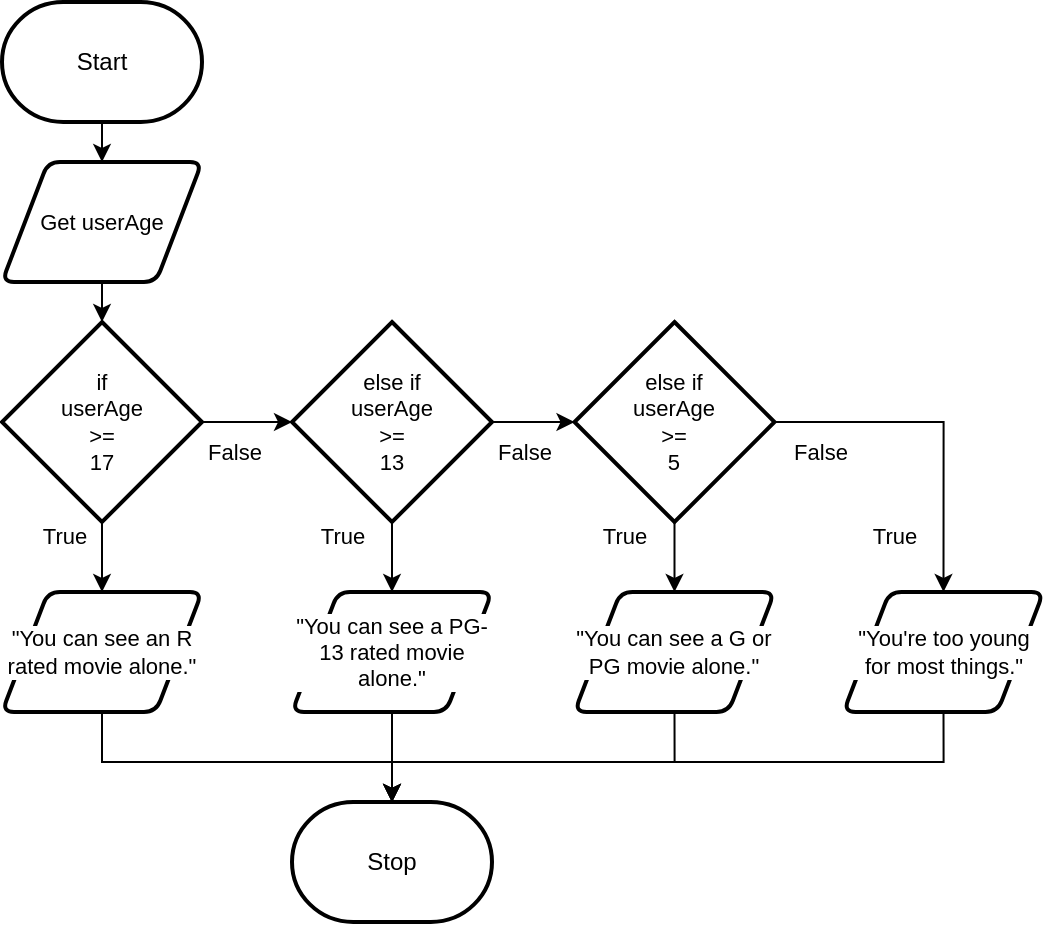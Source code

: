 <mxfile>
    <diagram id="HIP3nbAZw_EuaXWnEj3U" name="Page-1">
        <mxGraphModel dx="159" dy="111" grid="1" gridSize="10" guides="1" tooltips="1" connect="1" arrows="1" fold="1" page="1" pageScale="1" pageWidth="850" pageHeight="1100" math="0" shadow="0">
            <root>
                <mxCell id="0"/>
                <mxCell id="1" parent="0"/>
                <mxCell id="61" style="edgeStyle=orthogonalEdgeStyle;shape=connector;rounded=0;html=1;exitX=0.5;exitY=1;exitDx=0;exitDy=0;exitPerimeter=0;entryX=0.5;entryY=0;entryDx=0;entryDy=0;strokeColor=default;align=center;verticalAlign=middle;fontFamily=Helvetica;fontSize=11;fontColor=default;labelBackgroundColor=default;endArrow=classic;" edge="1" parent="1" source="62" target="68">
                    <mxGeometry relative="1" as="geometry"/>
                </mxCell>
                <mxCell id="62" value="Start" style="strokeWidth=2;html=1;shape=mxgraph.flowchart.terminator;whiteSpace=wrap;" vertex="1" parent="1">
                    <mxGeometry x="165" y="20" width="100" height="60" as="geometry"/>
                </mxCell>
                <mxCell id="64" style="edgeStyle=orthogonalEdgeStyle;shape=connector;rounded=0;html=1;exitX=0.5;exitY=1;exitDx=0;exitDy=0;exitPerimeter=0;strokeColor=default;align=center;verticalAlign=middle;fontFamily=Helvetica;fontSize=11;fontColor=default;labelBackgroundColor=default;endArrow=classic;entryX=0.5;entryY=0;entryDx=0;entryDy=0;" edge="1" parent="1" source="65" target="71">
                    <mxGeometry relative="1" as="geometry">
                        <mxPoint x="215" y="370" as="targetPoint"/>
                    </mxGeometry>
                </mxCell>
                <mxCell id="89" style="edgeStyle=none;html=1;exitX=1;exitY=0.5;exitDx=0;exitDy=0;exitPerimeter=0;entryX=0;entryY=0.5;entryDx=0;entryDy=0;entryPerimeter=0;" edge="1" parent="1" source="65" target="73">
                    <mxGeometry relative="1" as="geometry">
                        <mxPoint x="305.75" y="230" as="targetPoint"/>
                    </mxGeometry>
                </mxCell>
                <mxCell id="65" value="if&lt;div&gt;userAge&lt;/div&gt;&lt;div&gt;&amp;gt;=&lt;/div&gt;&lt;div&gt;17&lt;/div&gt;" style="strokeWidth=2;html=1;shape=mxgraph.flowchart.decision;whiteSpace=wrap;fontFamily=Helvetica;fontSize=11;fontColor=default;labelBackgroundColor=default;" vertex="1" parent="1">
                    <mxGeometry x="165" y="180" width="100" height="100" as="geometry"/>
                </mxCell>
                <mxCell id="66" value="False" style="text;html=1;align=center;verticalAlign=middle;resizable=0;points=[];autosize=1;strokeColor=none;fillColor=none;fontFamily=Helvetica;fontSize=11;fontColor=default;labelBackgroundColor=default;" vertex="1" parent="1">
                    <mxGeometry x="255.75" y="230" width="50" height="30" as="geometry"/>
                </mxCell>
                <mxCell id="67" value="True" style="text;html=1;align=center;verticalAlign=middle;resizable=0;points=[];autosize=1;strokeColor=none;fillColor=none;fontFamily=Helvetica;fontSize=11;fontColor=default;labelBackgroundColor=default;" vertex="1" parent="1">
                    <mxGeometry x="171" y="272" width="50" height="30" as="geometry"/>
                </mxCell>
                <mxCell id="68" value="Get userAge" style="shape=parallelogram;html=1;strokeWidth=2;perimeter=parallelogramPerimeter;whiteSpace=wrap;rounded=1;arcSize=12;size=0.23;fontFamily=Helvetica;fontSize=11;fontColor=default;labelBackgroundColor=default;" vertex="1" parent="1">
                    <mxGeometry x="165" y="100" width="100" height="60" as="geometry"/>
                </mxCell>
                <mxCell id="69" value="Stop" style="strokeWidth=2;html=1;shape=mxgraph.flowchart.terminator;whiteSpace=wrap;" vertex="1" parent="1">
                    <mxGeometry x="310" y="420" width="100" height="60" as="geometry"/>
                </mxCell>
                <mxCell id="70" style="edgeStyle=orthogonalEdgeStyle;shape=connector;rounded=0;html=1;exitX=0.5;exitY=1;exitDx=0;exitDy=0;entryX=0.5;entryY=0;entryDx=0;entryDy=0;entryPerimeter=0;strokeColor=default;align=center;verticalAlign=middle;fontFamily=Helvetica;fontSize=11;fontColor=default;labelBackgroundColor=default;endArrow=classic;" edge="1" parent="1" source="68" target="65">
                    <mxGeometry relative="1" as="geometry"/>
                </mxCell>
                <mxCell id="71" value="&quot;You can see an R rated movie alone.&quot;" style="shape=parallelogram;html=1;strokeWidth=2;perimeter=parallelogramPerimeter;whiteSpace=wrap;rounded=1;arcSize=12;size=0.23;fontFamily=Helvetica;fontSize=11;fontColor=default;labelBackgroundColor=default;" vertex="1" parent="1">
                    <mxGeometry x="165" y="315" width="100" height="60" as="geometry"/>
                </mxCell>
                <mxCell id="72" style="edgeStyle=orthogonalEdgeStyle;shape=connector;rounded=0;html=1;exitX=0.5;exitY=1;exitDx=0;exitDy=0;exitPerimeter=0;entryX=0.5;entryY=0;entryDx=0;entryDy=0;strokeColor=default;align=center;verticalAlign=middle;fontFamily=Helvetica;fontSize=11;fontColor=default;labelBackgroundColor=default;endArrow=classic;" edge="1" parent="1" source="73" target="76">
                    <mxGeometry relative="1" as="geometry"/>
                </mxCell>
                <mxCell id="90" style="edgeStyle=none;html=1;exitX=1;exitY=0.5;exitDx=0;exitDy=0;exitPerimeter=0;entryX=0;entryY=0.5;entryDx=0;entryDy=0;entryPerimeter=0;" edge="1" parent="1" source="73" target="79">
                    <mxGeometry relative="1" as="geometry"/>
                </mxCell>
                <mxCell id="73" value="else if&lt;div&gt;userAge&lt;/div&gt;&lt;div&gt;&amp;gt;=&lt;/div&gt;&lt;div&gt;13&lt;/div&gt;" style="strokeWidth=2;html=1;shape=mxgraph.flowchart.decision;whiteSpace=wrap;fontFamily=Helvetica;fontSize=11;fontColor=default;labelBackgroundColor=default;" vertex="1" parent="1">
                    <mxGeometry x="310" y="180" width="100" height="100" as="geometry"/>
                </mxCell>
                <mxCell id="74" value="False" style="text;html=1;align=center;verticalAlign=middle;resizable=0;points=[];autosize=1;strokeColor=none;fillColor=none;fontFamily=Helvetica;fontSize=11;fontColor=default;labelBackgroundColor=default;" vertex="1" parent="1">
                    <mxGeometry x="401.25" y="230" width="50" height="30" as="geometry"/>
                </mxCell>
                <mxCell id="75" value="True" style="text;html=1;align=center;verticalAlign=middle;resizable=0;points=[];autosize=1;strokeColor=none;fillColor=none;fontFamily=Helvetica;fontSize=11;fontColor=default;labelBackgroundColor=default;" vertex="1" parent="1">
                    <mxGeometry x="310" y="272" width="50" height="30" as="geometry"/>
                </mxCell>
                <mxCell id="76" value="&quot;You can see a PG-13 rated movie alone.&quot;" style="shape=parallelogram;html=1;strokeWidth=2;perimeter=parallelogramPerimeter;whiteSpace=wrap;rounded=1;arcSize=12;size=0.23;fontFamily=Helvetica;fontSize=11;fontColor=default;labelBackgroundColor=default;" vertex="1" parent="1">
                    <mxGeometry x="310" y="315" width="100" height="60" as="geometry"/>
                </mxCell>
                <mxCell id="77" style="edgeStyle=orthogonalEdgeStyle;shape=connector;rounded=0;html=1;exitX=1;exitY=0.5;exitDx=0;exitDy=0;exitPerimeter=0;strokeColor=default;align=center;verticalAlign=middle;fontFamily=Helvetica;fontSize=11;fontColor=default;labelBackgroundColor=default;endArrow=classic;entryX=0.5;entryY=0;entryDx=0;entryDy=0;" edge="1" parent="1" source="79" target="83">
                    <mxGeometry relative="1" as="geometry">
                        <mxPoint x="647.5" y="445" as="targetPoint"/>
                        <Array as="points">
                            <mxPoint x="635.75" y="230"/>
                        </Array>
                    </mxGeometry>
                </mxCell>
                <mxCell id="78" style="edgeStyle=orthogonalEdgeStyle;shape=connector;rounded=0;html=1;exitX=0.5;exitY=1;exitDx=0;exitDy=0;exitPerimeter=0;strokeColor=default;align=center;verticalAlign=middle;fontFamily=Helvetica;fontSize=11;fontColor=default;labelBackgroundColor=default;endArrow=classic;entryX=0.5;entryY=0;entryDx=0;entryDy=0;" edge="1" parent="1" source="79" target="82">
                    <mxGeometry relative="1" as="geometry">
                        <mxPoint x="502.5" y="535" as="targetPoint"/>
                    </mxGeometry>
                </mxCell>
                <mxCell id="79" value="else if&lt;div&gt;userAge&lt;/div&gt;&lt;div&gt;&amp;gt;=&lt;/div&gt;&lt;div&gt;5&lt;/div&gt;" style="strokeWidth=2;html=1;shape=mxgraph.flowchart.decision;whiteSpace=wrap;fontFamily=Helvetica;fontSize=11;fontColor=default;labelBackgroundColor=default;" vertex="1" parent="1">
                    <mxGeometry x="451.25" y="180" width="100" height="100" as="geometry"/>
                </mxCell>
                <mxCell id="80" value="False" style="text;html=1;align=center;verticalAlign=middle;resizable=0;points=[];autosize=1;strokeColor=none;fillColor=none;fontFamily=Helvetica;fontSize=11;fontColor=default;labelBackgroundColor=default;" vertex="1" parent="1">
                    <mxGeometry x="548.5" y="230" width="50" height="30" as="geometry"/>
                </mxCell>
                <mxCell id="81" value="True" style="text;html=1;align=center;verticalAlign=middle;resizable=0;points=[];autosize=1;strokeColor=none;fillColor=none;fontFamily=Helvetica;fontSize=11;fontColor=default;labelBackgroundColor=default;" vertex="1" parent="1">
                    <mxGeometry x="451.25" y="272" width="50" height="30" as="geometry"/>
                </mxCell>
                <mxCell id="82" value="&quot;You can see a G or PG movie alone.&quot;" style="shape=parallelogram;html=1;strokeWidth=2;perimeter=parallelogramPerimeter;whiteSpace=wrap;rounded=1;arcSize=12;size=0.23;fontFamily=Helvetica;fontSize=11;fontColor=default;labelBackgroundColor=default;" vertex="1" parent="1">
                    <mxGeometry x="451.25" y="315" width="100" height="60" as="geometry"/>
                </mxCell>
                <mxCell id="92" style="edgeStyle=orthogonalEdgeStyle;html=1;exitX=0.5;exitY=1;exitDx=0;exitDy=0;entryX=0.5;entryY=0;entryDx=0;entryDy=0;entryPerimeter=0;rounded=0;" edge="1" parent="1" source="83" target="69">
                    <mxGeometry relative="1" as="geometry">
                        <Array as="points">
                            <mxPoint x="635.75" y="400"/>
                            <mxPoint x="359.75" y="400"/>
                        </Array>
                    </mxGeometry>
                </mxCell>
                <mxCell id="83" value="&quot;You're too young for most things.&quot;" style="shape=parallelogram;html=1;strokeWidth=2;perimeter=parallelogramPerimeter;whiteSpace=wrap;rounded=1;arcSize=12;size=0.23;fontFamily=Helvetica;fontSize=11;fontColor=default;labelBackgroundColor=default;" vertex="1" parent="1">
                    <mxGeometry x="585.75" y="315" width="100" height="60" as="geometry"/>
                </mxCell>
                <mxCell id="85" style="edgeStyle=orthogonalEdgeStyle;shape=connector;rounded=0;html=1;exitX=0.5;exitY=1;exitDx=0;exitDy=0;entryX=0.5;entryY=0;entryDx=0;entryDy=0;entryPerimeter=0;strokeColor=default;align=center;verticalAlign=middle;fontFamily=Helvetica;fontSize=11;fontColor=default;labelBackgroundColor=default;endArrow=classic;" edge="1" parent="1" source="71" target="69">
                    <mxGeometry relative="1" as="geometry">
                        <Array as="points">
                            <mxPoint x="214.75" y="400"/>
                            <mxPoint x="359.75" y="400"/>
                        </Array>
                    </mxGeometry>
                </mxCell>
                <mxCell id="86" style="edgeStyle=orthogonalEdgeStyle;shape=connector;rounded=0;html=1;exitX=0.5;exitY=1;exitDx=0;exitDy=0;entryX=0.5;entryY=0;entryDx=0;entryDy=0;entryPerimeter=0;strokeColor=default;align=center;verticalAlign=middle;fontFamily=Helvetica;fontSize=11;fontColor=default;labelBackgroundColor=default;endArrow=classic;" edge="1" parent="1" source="76" target="69">
                    <mxGeometry relative="1" as="geometry"/>
                </mxCell>
                <mxCell id="87" style="edgeStyle=orthogonalEdgeStyle;shape=connector;rounded=0;html=1;exitX=0.5;exitY=1;exitDx=0;exitDy=0;entryX=0.5;entryY=0;entryDx=0;entryDy=0;entryPerimeter=0;strokeColor=default;align=center;verticalAlign=middle;fontFamily=Helvetica;fontSize=11;fontColor=default;labelBackgroundColor=default;endArrow=classic;" edge="1" parent="1" source="82" target="69">
                    <mxGeometry relative="1" as="geometry">
                        <Array as="points">
                            <mxPoint x="501.75" y="400"/>
                            <mxPoint x="359.75" y="400"/>
                        </Array>
                    </mxGeometry>
                </mxCell>
                <mxCell id="91" value="True" style="text;html=1;align=center;verticalAlign=middle;resizable=0;points=[];autosize=1;strokeColor=none;fillColor=none;fontFamily=Helvetica;fontSize=11;fontColor=default;labelBackgroundColor=default;" vertex="1" parent="1">
                    <mxGeometry x="585.75" y="272" width="50" height="30" as="geometry"/>
                </mxCell>
            </root>
        </mxGraphModel>
    </diagram>
</mxfile>
